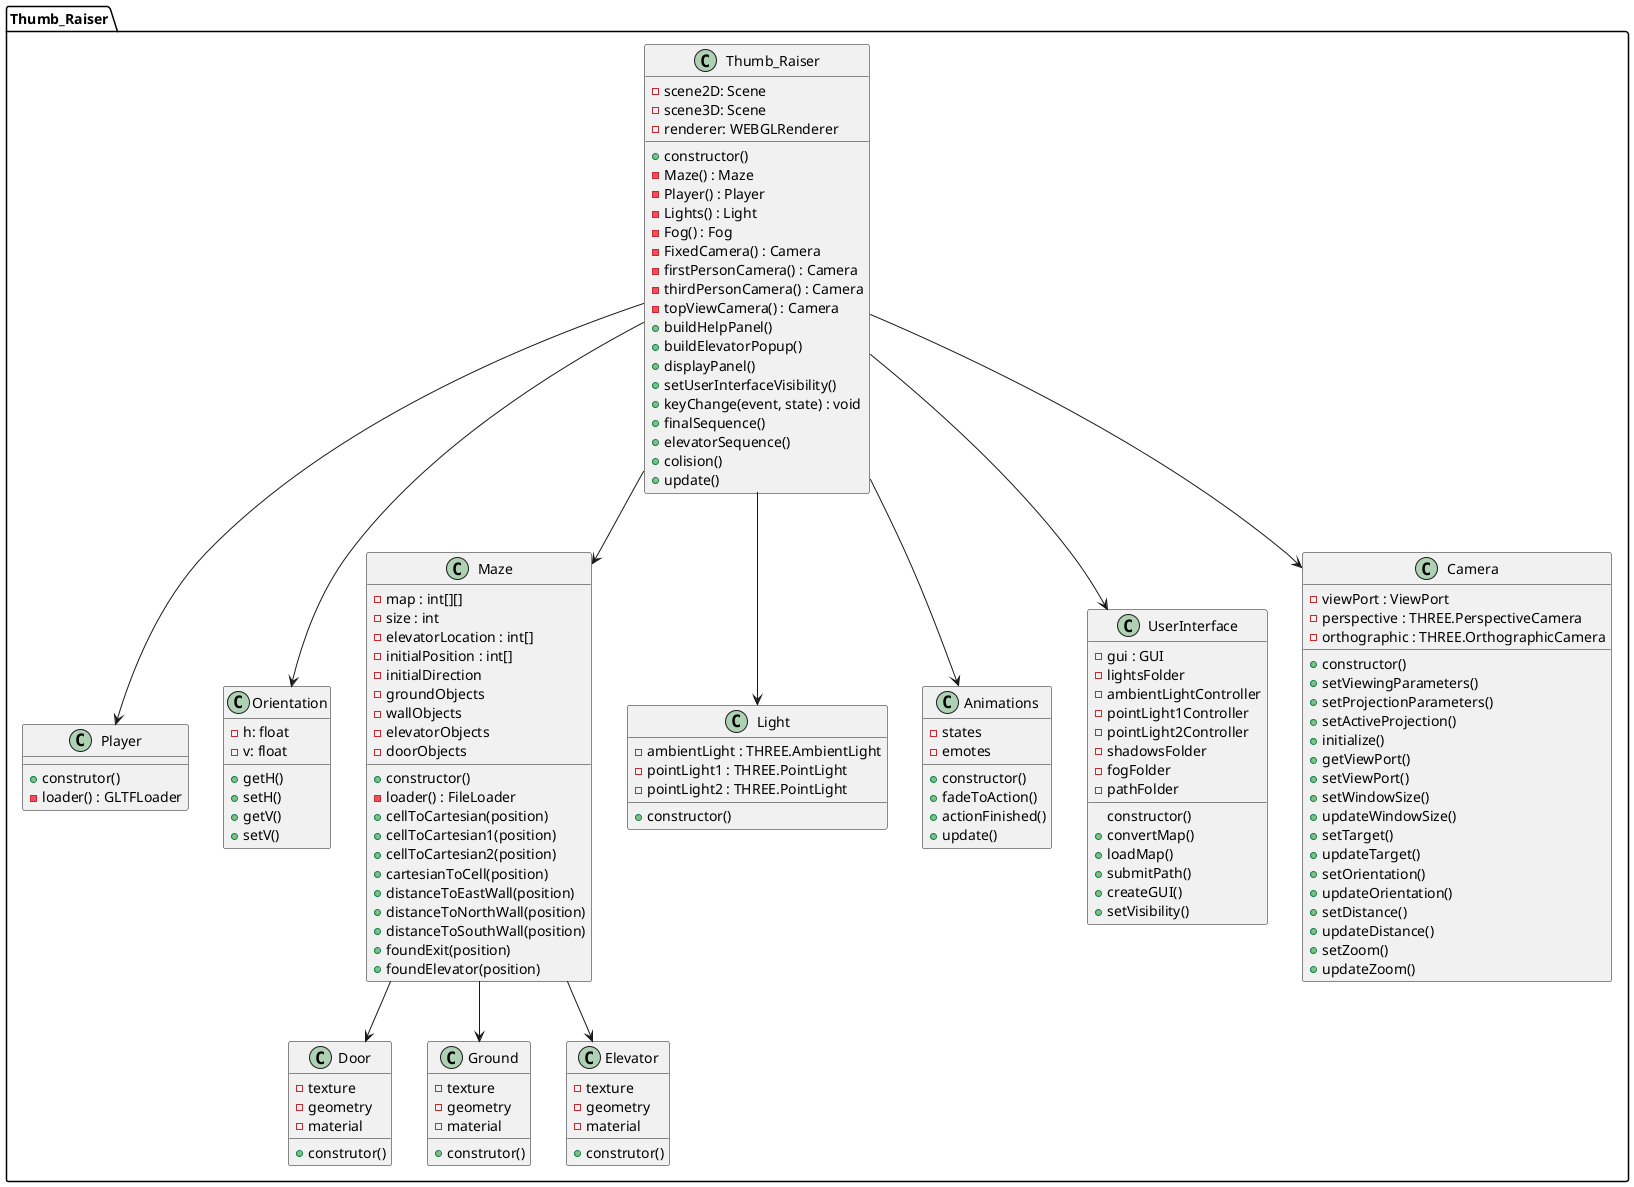 @startuml

package "Thumb_Raiser" {
    class Thumb_Raiser {
     + constructor()
     - scene2D: Scene
     - scene3D: Scene
     - Maze() : Maze 
     - Player() : Player
     - Lights() : Light
     - Fog() : Fog
     - FixedCamera() : Camera
     - firstPersonCamera() : Camera
     - thirdPersonCamera() : Camera
     - topViewCamera() : Camera
     - renderer: WEBGLRenderer
     + buildHelpPanel()
     + buildElevatorPopup()
     + displayPanel()
     + setUserInterfaceVisibility()
     + keyChange(event, state) : void
     + finalSequence()
     + elevatorSequence()
     + colision()
     + update()

    }

    class Player {
        + construtor()
        - loader() : GLTFLoader
    }

    class Orientation {
        - h: float
        - v: float
        + getH()
        + setH()
        + getV()
        + setV()
    }

    class Maze {
        +constructor()
        - map : int[][]
        - size : int
        - elevatorLocation : int[]
        - initialPosition : int[]
        - initialDirection 
        - groundObjects
        - wallObjects
        - elevatorObjects
        - doorObjects
        - loader() : FileLoader
        + cellToCartesian(position)
        + cellToCartesian1(position)
        + cellToCartesian2(position)
        + cartesianToCell(position)
        + distanceToEastWall(position)
        + distanceToNorthWall(position)
        + distanceToSouthWall(position)
        + foundExit(position)
        + foundElevator(position)	
        
    }

    class Light {
        + constructor()
        - ambientLight : THREE.AmbientLight
        - pointLight1 : THREE.PointLight
        - pointLight2 : THREE.PointLight        
    }

    class Door {
        + construtor()
        - texture 
        - geometry
        - material
    }

    class Ground {
        + construtor()
        - texture 
        - geometry
        - material
    }

    class Elevator {
        + construtor()
        - texture 
        - geometry
        - material
    }

    class Animations {
        +constructor()
        - states
        - emotes
        + fadeToAction()
        + actionFinished()
        + update()
    }

    class UserInterface {
        constructor()
        - gui : GUI
        - lightsFolder 
        - ambientLightController
        - pointLight1Controller
        - pointLight2Controller
        - shadowsFolder
        - fogFolder
        - pathFolder
        + convertMap()
        + loadMap()
        + submitPath()
        + createGUI()
        + setVisibility()
    }

    class Camera{
        +constructor()
        - viewPort : ViewPort
        - perspective : THREE.PerspectiveCamera
        - orthographic : THREE.OrthographicCamera
        + setViewingParameters()
        + setProjectionParameters()
        + setActiveProjection()
        + initialize()
        + getViewPort()
        + setViewPort()
        + setWindowSize()
        + updateWindowSize()
        + setTarget()
        + updateTarget()
        + setOrientation()
        + updateOrientation()
        + setDistance()
        + updateDistance()
        + setZoom()
        + updateZoom()

    }


    Thumb_Raiser --> Player
    Thumb_Raiser --> Orientation
    Thumb_Raiser --> Maze
    Thumb_Raiser --> Light
    Thumb_Raiser --> Animations
    Thumb_Raiser --> UserInterface
    Thumb_Raiser --> Camera

    Maze --> Door
    Maze --> Ground
    Maze --> Elevator
}

@enduml
